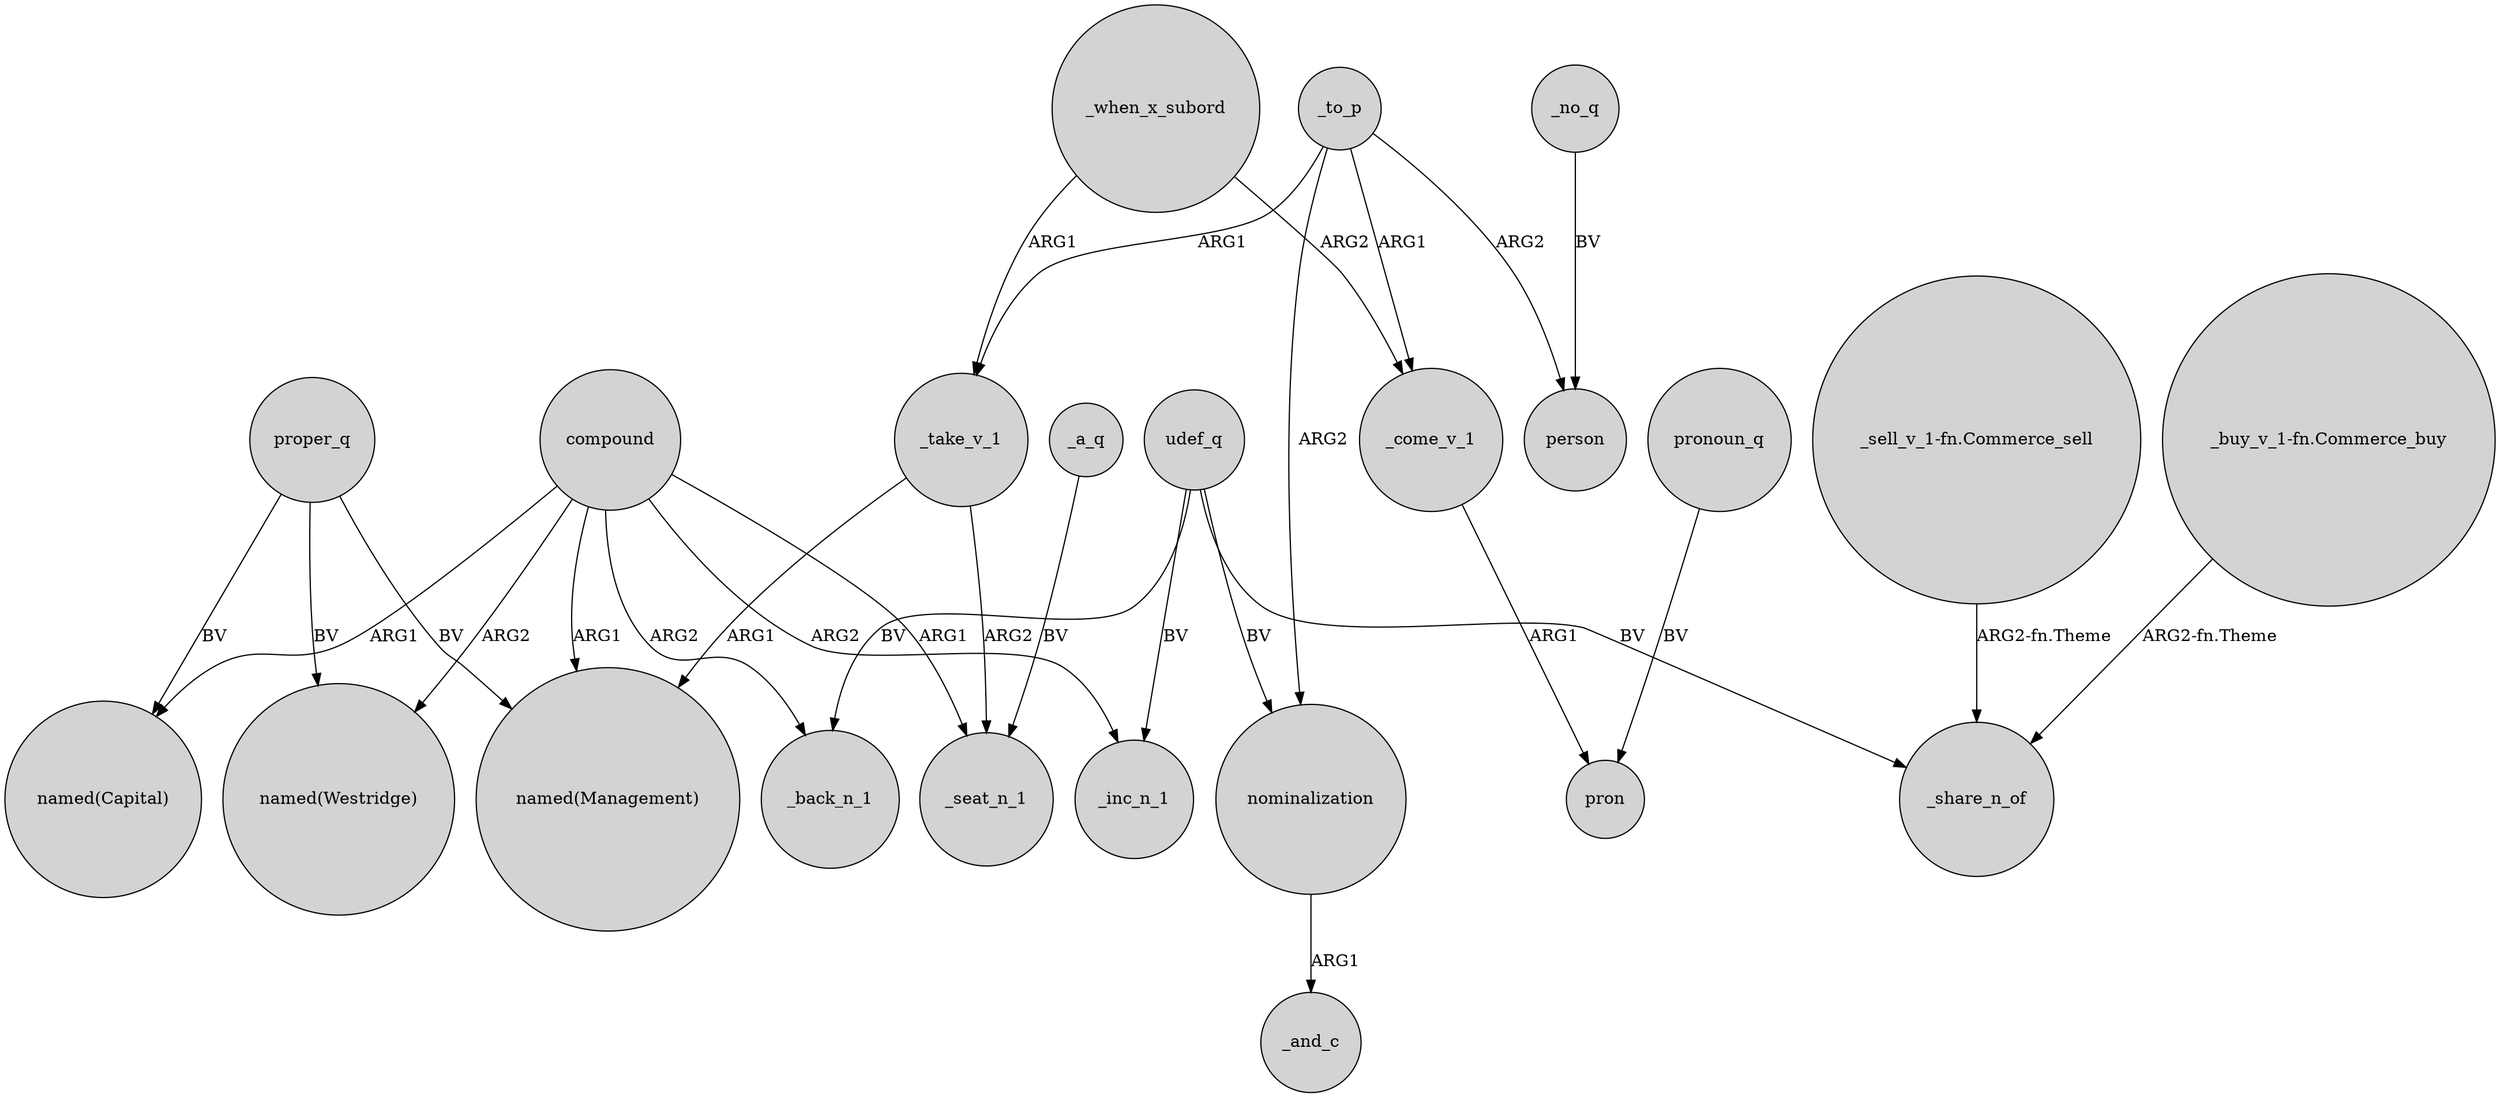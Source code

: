 digraph {
	node [shape=circle style=filled]
	udef_q -> _inc_n_1 [label=BV]
	proper_q -> "named(Capital)" [label=BV]
	_to_p -> _come_v_1 [label=ARG1]
	nominalization -> _and_c [label=ARG1]
	udef_q -> _back_n_1 [label=BV]
	"_sell_v_1-fn.Commerce_sell" -> _share_n_of [label="ARG2-fn.Theme"]
	"_buy_v_1-fn.Commerce_buy" -> _share_n_of [label="ARG2-fn.Theme"]
	compound -> "named(Westridge)" [label=ARG2]
	compound -> _seat_n_1 [label=ARG1]
	_when_x_subord -> _take_v_1 [label=ARG1]
	_to_p -> _take_v_1 [label=ARG1]
	pronoun_q -> pron [label=BV]
	_come_v_1 -> pron [label=ARG1]
	_to_p -> nominalization [label=ARG2]
	_take_v_1 -> _seat_n_1 [label=ARG2]
	_when_x_subord -> _come_v_1 [label=ARG2]
	compound -> _back_n_1 [label=ARG2]
	proper_q -> "named(Westridge)" [label=BV]
	_no_q -> person [label=BV]
	udef_q -> nominalization [label=BV]
	udef_q -> _share_n_of [label=BV]
	_take_v_1 -> "named(Management)" [label=ARG1]
	compound -> "named(Management)" [label=ARG1]
	_a_q -> _seat_n_1 [label=BV]
	compound -> _inc_n_1 [label=ARG2]
	proper_q -> "named(Management)" [label=BV]
	_to_p -> person [label=ARG2]
	compound -> "named(Capital)" [label=ARG1]
}
